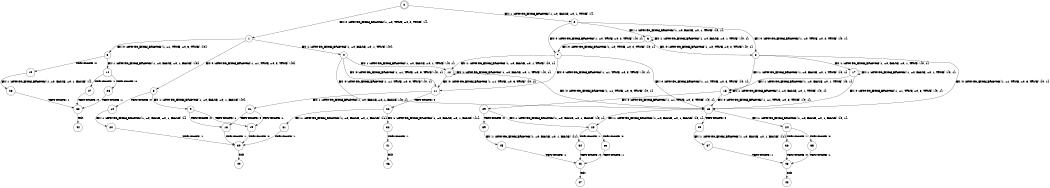 digraph BCG {
size = "7, 10.5";
center = TRUE;
node [shape = circle];
0 [peripheries = 2];
0 -> 1 [label = "EX !0 !ATOMIC_EXCH_BRANCH (1, +0, TRUE, +0, 2, TRUE) !{}"];
0 -> 2 [label = "EX !1 !ATOMIC_EXCH_BRANCH (1, +0, FALSE, +0, 1, TRUE) !{}"];
1 -> 3 [label = "EX !0 !ATOMIC_EXCH_BRANCH (1, +1, TRUE, +0, 3, TRUE) !{0}"];
1 -> 4 [label = "EX !1 !ATOMIC_EXCH_BRANCH (1, +0, FALSE, +0, 1, TRUE) !{0}"];
1 -> 5 [label = "EX !0 !ATOMIC_EXCH_BRANCH (1, +1, TRUE, +0, 3, TRUE) !{0}"];
2 -> 6 [label = "EX !1 !ATOMIC_EXCH_BRANCH (1, +0, FALSE, +0, 1, TRUE) !{0, 1}"];
2 -> 7 [label = "EX !0 !ATOMIC_EXCH_BRANCH (1, +0, TRUE, +0, 2, TRUE) !{0, 1}"];
2 -> 8 [label = "EX !0 !ATOMIC_EXCH_BRANCH (1, +0, TRUE, +0, 2, TRUE) !{0, 1}"];
3 -> 9 [label = "EX !1 !ATOMIC_EXCH_BRANCH (1, +0, FALSE, +0, 1, FALSE) !{0}"];
3 -> 10 [label = "TERMINATE !0"];
4 -> 11 [label = "EX !0 !ATOMIC_EXCH_BRANCH (1, +1, TRUE, +0, 3, TRUE) !{0, 1}"];
4 -> 12 [label = "EX !1 !ATOMIC_EXCH_BRANCH (1, +0, FALSE, +0, 1, TRUE) !{0, 1}"];
4 -> 13 [label = "EX !0 !ATOMIC_EXCH_BRANCH (1, +1, TRUE, +0, 3, TRUE) !{0, 1}"];
5 -> 14 [label = "EX !1 !ATOMIC_EXCH_BRANCH (1, +0, FALSE, +0, 1, FALSE) !{0}"];
5 -> 15 [label = "TERMINATE !0"];
6 -> 6 [label = "EX !1 !ATOMIC_EXCH_BRANCH (1, +0, FALSE, +0, 1, TRUE) !{0, 1}"];
6 -> 7 [label = "EX !0 !ATOMIC_EXCH_BRANCH (1, +0, TRUE, +0, 2, TRUE) !{0, 1}"];
6 -> 8 [label = "EX !0 !ATOMIC_EXCH_BRANCH (1, +0, TRUE, +0, 2, TRUE) !{0, 1}"];
7 -> 11 [label = "EX !0 !ATOMIC_EXCH_BRANCH (1, +1, TRUE, +0, 3, TRUE) !{0, 1}"];
7 -> 12 [label = "EX !1 !ATOMIC_EXCH_BRANCH (1, +0, FALSE, +0, 1, TRUE) !{0, 1}"];
7 -> 13 [label = "EX !0 !ATOMIC_EXCH_BRANCH (1, +1, TRUE, +0, 3, TRUE) !{0, 1}"];
8 -> 16 [label = "EX !1 !ATOMIC_EXCH_BRANCH (1, +0, FALSE, +0, 1, TRUE) !{0, 1}"];
8 -> 13 [label = "EX !0 !ATOMIC_EXCH_BRANCH (1, +1, TRUE, +0, 3, TRUE) !{0, 1}"];
8 -> 17 [label = "EX !1 !ATOMIC_EXCH_BRANCH (1, +0, FALSE, +0, 1, TRUE) !{0, 1}"];
9 -> 18 [label = "TERMINATE !0"];
9 -> 19 [label = "TERMINATE !1"];
10 -> 20 [label = "EX !1 !ATOMIC_EXCH_BRANCH (1, +0, FALSE, +0, 1, FALSE) !{}"];
11 -> 21 [label = "EX !1 !ATOMIC_EXCH_BRANCH (1, +0, FALSE, +0, 1, FALSE) !{0, 1}"];
11 -> 22 [label = "TERMINATE !0"];
12 -> 11 [label = "EX !0 !ATOMIC_EXCH_BRANCH (1, +1, TRUE, +0, 3, TRUE) !{0, 1}"];
12 -> 12 [label = "EX !1 !ATOMIC_EXCH_BRANCH (1, +0, FALSE, +0, 1, TRUE) !{0, 1}"];
12 -> 13 [label = "EX !0 !ATOMIC_EXCH_BRANCH (1, +1, TRUE, +0, 3, TRUE) !{0, 1}"];
13 -> 23 [label = "EX !1 !ATOMIC_EXCH_BRANCH (1, +0, FALSE, +0, 1, FALSE) !{0, 1}"];
13 -> 24 [label = "EX !1 !ATOMIC_EXCH_BRANCH (1, +0, FALSE, +0, 1, FALSE) !{0, 1}"];
13 -> 25 [label = "TERMINATE !0"];
14 -> 26 [label = "TERMINATE !0"];
14 -> 27 [label = "TERMINATE !1"];
15 -> 28 [label = "EX !1 !ATOMIC_EXCH_BRANCH (1, +0, FALSE, +0, 1, FALSE) !{}"];
16 -> 29 [label = "EX !0 !ATOMIC_EXCH_BRANCH (1, +1, TRUE, +0, 3, TRUE) !{0, 1}"];
16 -> 16 [label = "EX !1 !ATOMIC_EXCH_BRANCH (1, +0, FALSE, +0, 1, TRUE) !{0, 1}"];
16 -> 13 [label = "EX !0 !ATOMIC_EXCH_BRANCH (1, +1, TRUE, +0, 3, TRUE) !{0, 1}"];
17 -> 16 [label = "EX !1 !ATOMIC_EXCH_BRANCH (1, +0, FALSE, +0, 1, TRUE) !{0, 1}"];
17 -> 13 [label = "EX !0 !ATOMIC_EXCH_BRANCH (1, +1, TRUE, +0, 3, TRUE) !{0, 1}"];
17 -> 17 [label = "EX !1 !ATOMIC_EXCH_BRANCH (1, +0, FALSE, +0, 1, TRUE) !{0, 1}"];
18 -> 30 [label = "TERMINATE !1"];
19 -> 30 [label = "TERMINATE !0"];
20 -> 30 [label = "TERMINATE !1"];
21 -> 18 [label = "TERMINATE !0"];
21 -> 19 [label = "TERMINATE !1"];
22 -> 31 [label = "EX !1 !ATOMIC_EXCH_BRANCH (1, +0, FALSE, +0, 1, FALSE) !{1}"];
22 -> 32 [label = "EX !1 !ATOMIC_EXCH_BRANCH (1, +0, FALSE, +0, 1, FALSE) !{1}"];
23 -> 33 [label = "TERMINATE !0"];
23 -> 34 [label = "TERMINATE !1"];
24 -> 35 [label = "TERMINATE !0"];
24 -> 36 [label = "TERMINATE !1"];
25 -> 37 [label = "EX !1 !ATOMIC_EXCH_BRANCH (1, +0, FALSE, +0, 1, FALSE) !{1}"];
26 -> 38 [label = "TERMINATE !1"];
27 -> 38 [label = "TERMINATE !0"];
28 -> 38 [label = "TERMINATE !1"];
29 -> 23 [label = "EX !1 !ATOMIC_EXCH_BRANCH (1, +0, FALSE, +0, 1, FALSE) !{0, 1}"];
29 -> 39 [label = "TERMINATE !0"];
30 -> 40 [label = "exit"];
31 -> 30 [label = "TERMINATE !1"];
32 -> 41 [label = "TERMINATE !1"];
33 -> 42 [label = "TERMINATE !1"];
34 -> 42 [label = "TERMINATE !0"];
35 -> 43 [label = "TERMINATE !1"];
36 -> 43 [label = "TERMINATE !0"];
37 -> 43 [label = "TERMINATE !1"];
38 -> 44 [label = "exit"];
39 -> 45 [label = "EX !1 !ATOMIC_EXCH_BRANCH (1, +0, FALSE, +0, 1, FALSE) !{1}"];
41 -> 46 [label = "exit"];
42 -> 47 [label = "exit"];
43 -> 48 [label = "exit"];
45 -> 42 [label = "TERMINATE !1"];
}
